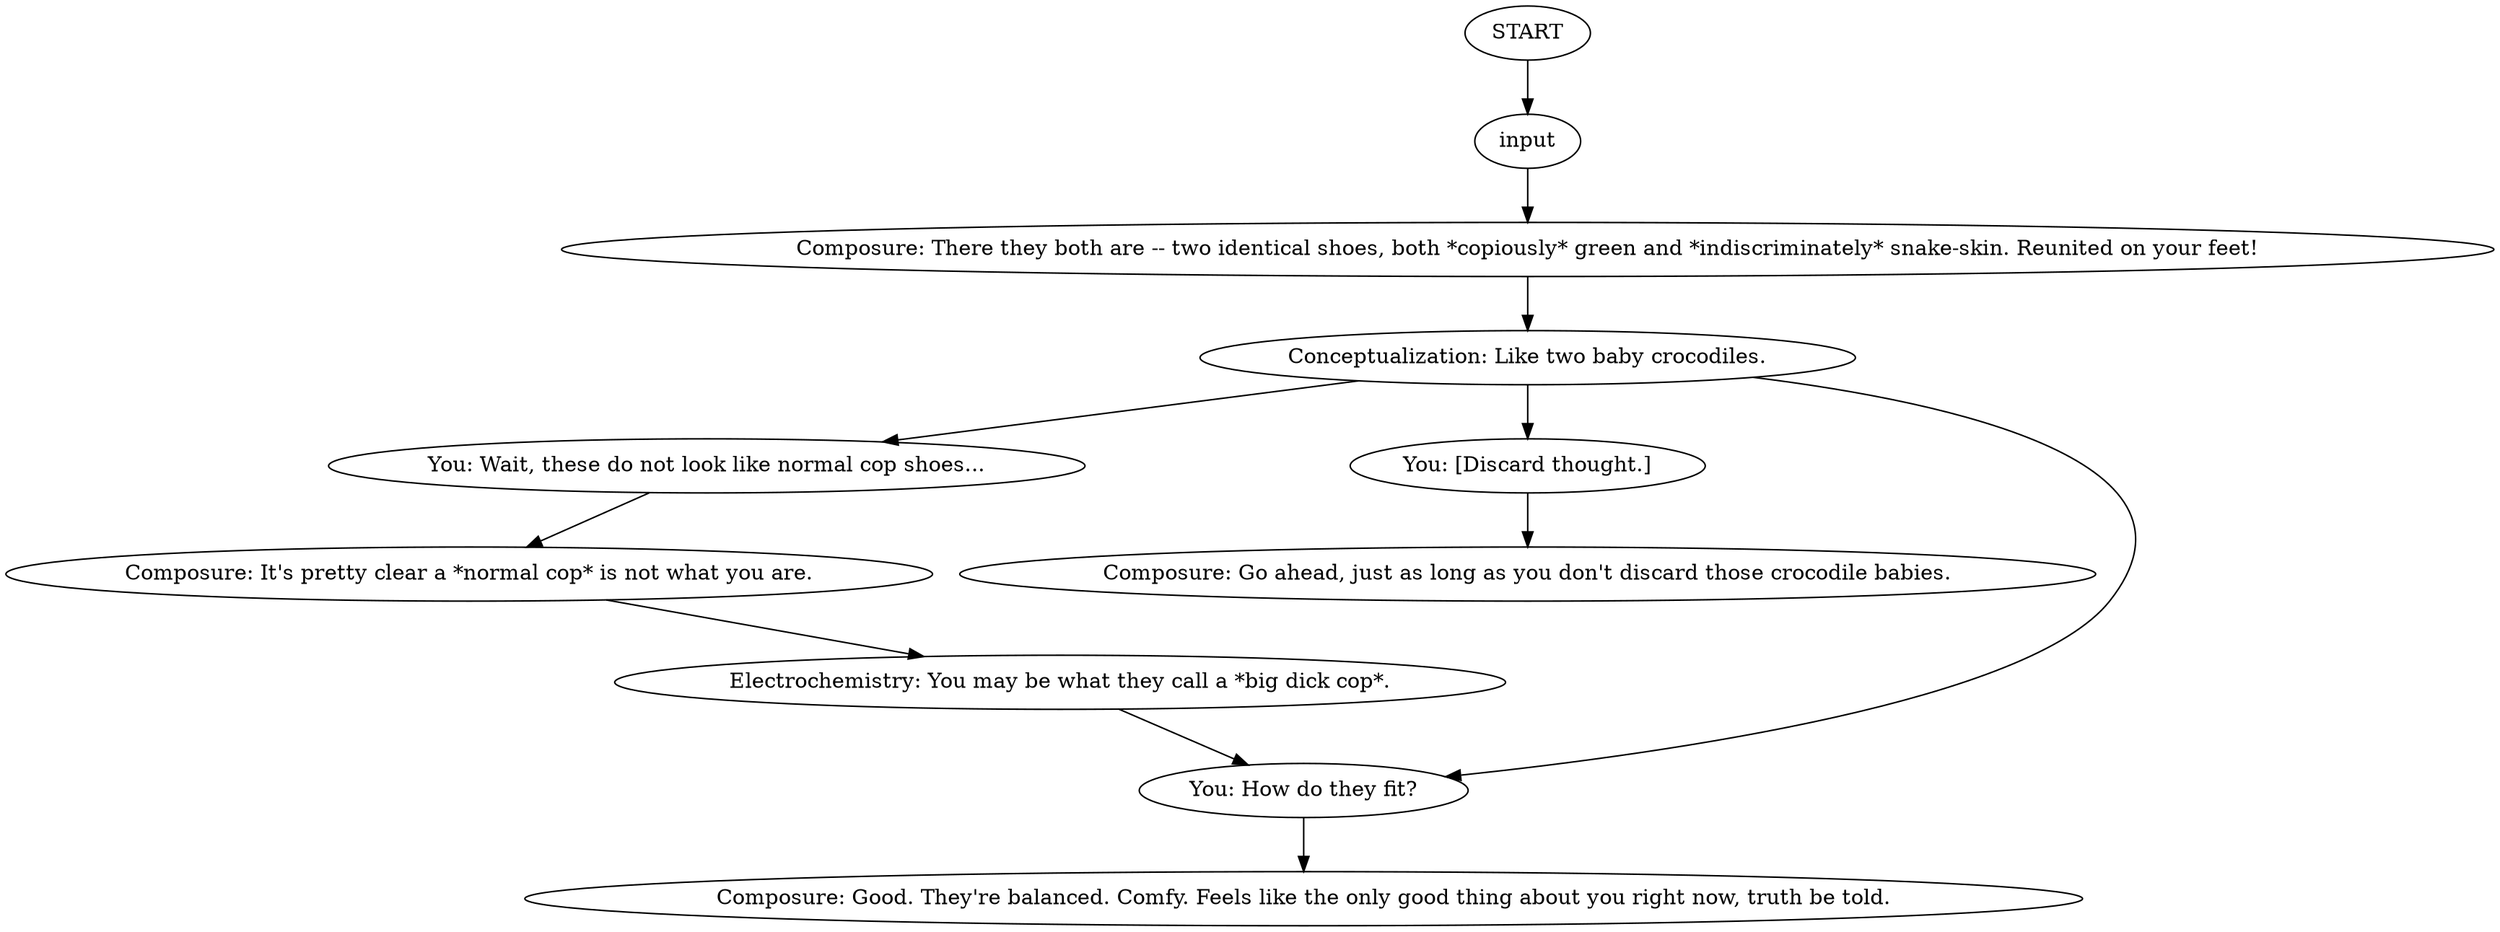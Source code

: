 # WHIRLING F2 ORB / dialogue both shoes
# both shoes on, finishes task
# ==================================================
digraph G {
	  0 [label="START"];
	  1 [label="input"];
	  3 [label="Composure: Go ahead, just as long as you don't discard those crocodile babies."];
	  4 [label="Conceptualization: Like two baby crocodiles."];
	  5 [label="Electrochemistry: You may be what they call a *big dick cop*."];
	  6 [label="Composure: There they both are -- two identical shoes, both *copiously* green and *indiscriminately* snake-skin. Reunited on your feet!"];
	  7 [label="You: Wait, these do not look like normal cop shoes..."];
	  8 [label="Composure: It's pretty clear a *normal cop* is not what you are."];
	  9 [label="You: [Discard thought.]"];
	  10 [label="You: How do they fit?"];
	  11 [label="Composure: Good. They're balanced. Comfy. Feels like the only good thing about you right now, truth be told."];
	  0 -> 1
	  1 -> 6
	  4 -> 9
	  4 -> 10
	  4 -> 7
	  5 -> 10
	  6 -> 4
	  7 -> 8
	  8 -> 5
	  9 -> 3
	  10 -> 11
}

